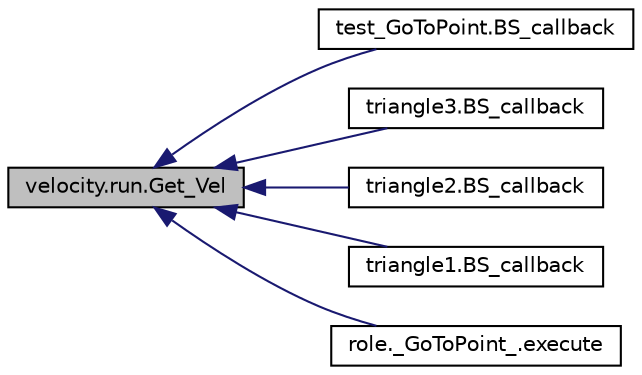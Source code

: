 digraph "velocity.run.Get_Vel"
{
 // INTERACTIVE_SVG=YES
  edge [fontname="Helvetica",fontsize="10",labelfontname="Helvetica",labelfontsize="10"];
  node [fontname="Helvetica",fontsize="10",shape=record];
  rankdir="LR";
  Node1 [label="velocity.run.Get_Vel",height=0.2,width=0.4,color="black", fillcolor="grey75", style="filled", fontcolor="black"];
  Node1 -> Node2 [dir="back",color="midnightblue",fontsize="10",style="solid",fontname="Helvetica"];
  Node2 [label="test_GoToPoint.BS_callback",height=0.2,width=0.4,color="black", fillcolor="white", style="filled",URL="$d3/d98/namespacetest___go_to_point.html#affb0620d4a73f98a2e8a6b37d0f822d5"];
  Node1 -> Node3 [dir="back",color="midnightblue",fontsize="10",style="solid",fontname="Helvetica"];
  Node3 [label="triangle3.BS_callback",height=0.2,width=0.4,color="black", fillcolor="white", style="filled",URL="$dc/db8/namespacetriangle3.html#aaa090162c8434216d0040320b950815e"];
  Node1 -> Node4 [dir="back",color="midnightblue",fontsize="10",style="solid",fontname="Helvetica"];
  Node4 [label="triangle2.BS_callback",height=0.2,width=0.4,color="black", fillcolor="white", style="filled",URL="$db/de4/namespacetriangle2.html#abbee82e2196c5ac3bbd22b402a8a0c7f"];
  Node1 -> Node5 [dir="back",color="midnightblue",fontsize="10",style="solid",fontname="Helvetica"];
  Node5 [label="triangle1.BS_callback",height=0.2,width=0.4,color="black", fillcolor="white", style="filled",URL="$da/d05/namespacetriangle1.html#a91e5eb0d61e759e21315a1b68d0d1bfa"];
  Node1 -> Node6 [dir="back",color="midnightblue",fontsize="10",style="solid",fontname="Helvetica"];
  Node6 [label="role._GoToPoint_.execute",height=0.2,width=0.4,color="black", fillcolor="white", style="filled",URL="$d8/dc1/namespacerole_1_1___go_to_point__.html#a84a0f2068efa066cd6b131a5f0be834d"];
}
